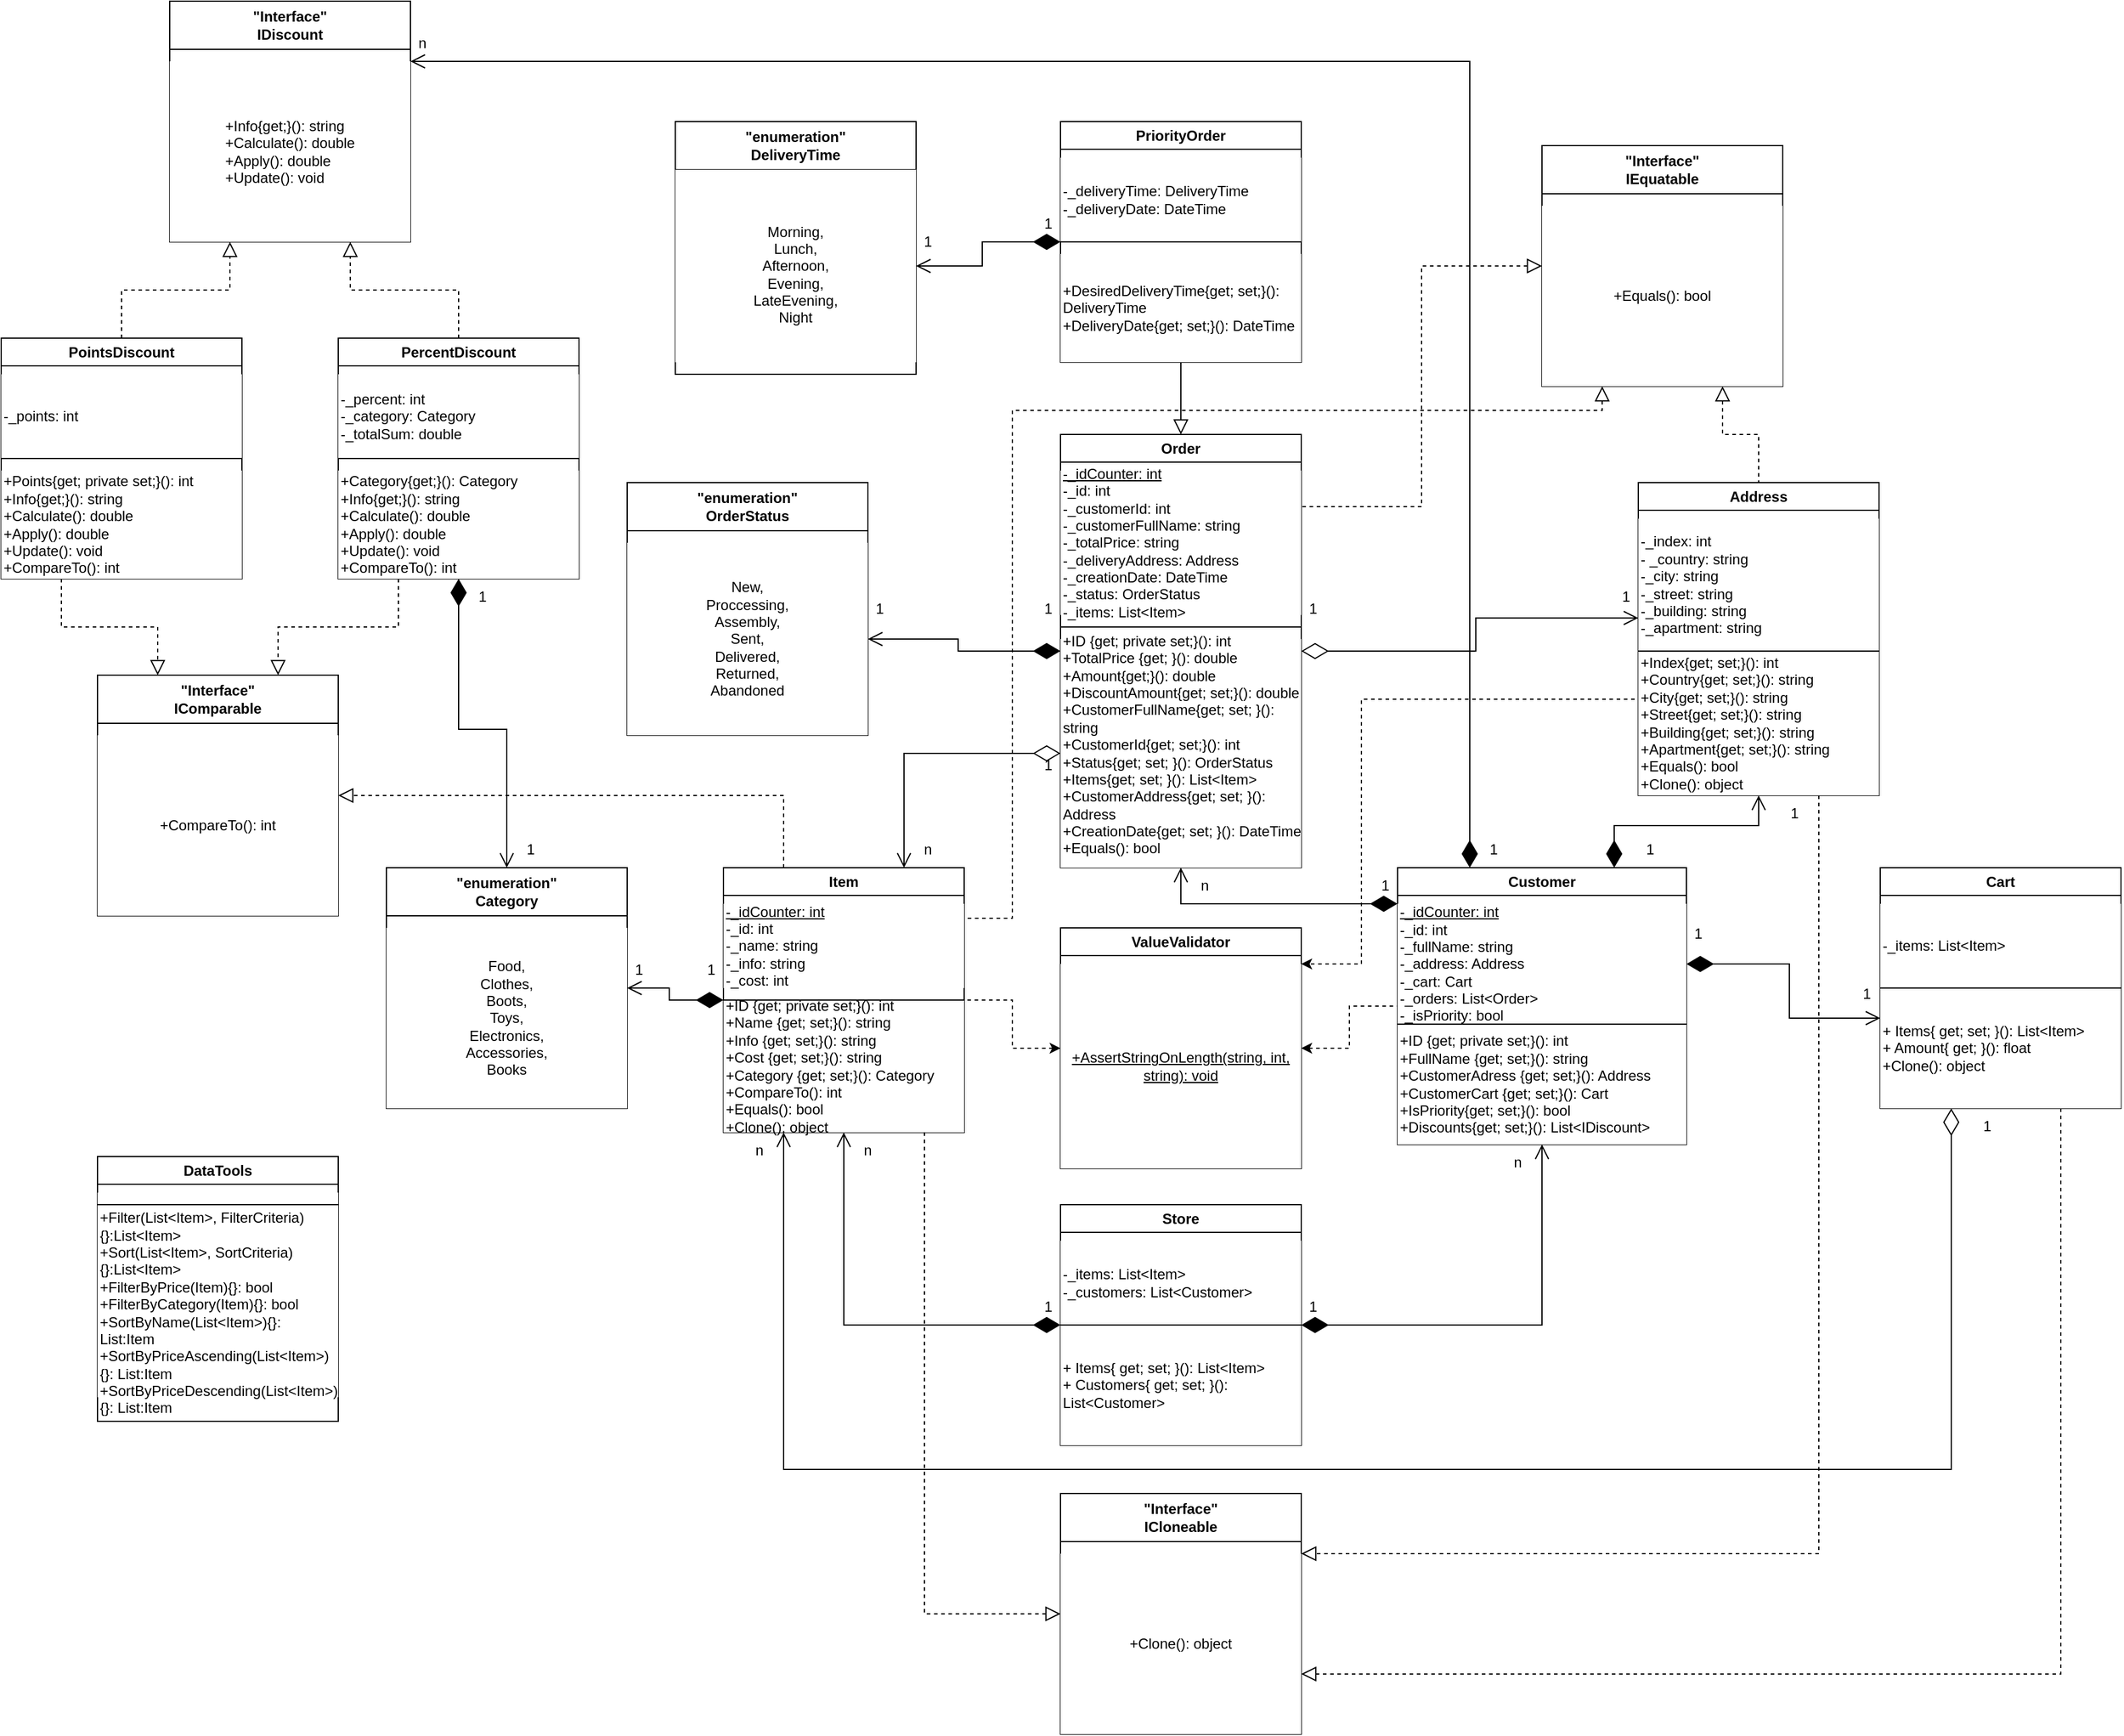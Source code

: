 <mxfile version="24.8.2">
  <diagram name="Страница — 1" id="9RAW0U6VBFOoRO0kCPcA">
    <mxGraphModel dx="2901" dy="2312" grid="1" gridSize="10" guides="1" tooltips="1" connect="1" arrows="1" fold="1" page="1" pageScale="1" pageWidth="827" pageHeight="1169" background="#ffffff" math="0" shadow="0">
      <root>
        <mxCell id="0" />
        <mxCell id="1" parent="0" />
        <mxCell id="GMgN1Cl_ILHEnfedxMWd-1" style="edgeStyle=orthogonalEdgeStyle;rounded=0;orthogonalLoop=1;jettySize=auto;html=1;entryX=0;entryY=0.5;entryDx=0;entryDy=0;dashed=1;startArrow=classic;startFill=1;endArrow=none;endFill=0;" parent="1" source="GMgN1Cl_ILHEnfedxMWd-3" target="GMgN1Cl_ILHEnfedxMWd-9" edge="1">
          <mxGeometry relative="1" as="geometry" />
        </mxCell>
        <mxCell id="9AeZooRBN76Ic_oo0eFn-1" style="edgeStyle=orthogonalEdgeStyle;rounded=0;orthogonalLoop=1;jettySize=auto;html=1;entryX=1;entryY=0.5;entryDx=0;entryDy=0;dashed=1;endArrow=none;endFill=0;startArrow=classic;startFill=1;" parent="1" source="GMgN1Cl_ILHEnfedxMWd-3" target="GMgN1Cl_ILHEnfedxMWd-5" edge="1">
          <mxGeometry relative="1" as="geometry" />
        </mxCell>
        <mxCell id="GMgN1Cl_ILHEnfedxMWd-3" value="ValueValidator" style="swimlane;whiteSpace=wrap;html=1;" parent="1" vertex="1">
          <mxGeometry x="360" y="370" width="200" height="200" as="geometry" />
        </mxCell>
        <mxCell id="GMgN1Cl_ILHEnfedxMWd-4" value="+AssertStringOnLength(string, int, string): void" style="text;html=1;align=center;verticalAlign=middle;whiteSpace=wrap;rounded=0;fontStyle=4;fillColor=default;" parent="GMgN1Cl_ILHEnfedxMWd-3" vertex="1">
          <mxGeometry y="30" width="200" height="170" as="geometry" />
        </mxCell>
        <mxCell id="I4g3jQwAsmDP1vjbgEyY-17" style="edgeStyle=orthogonalEdgeStyle;rounded=0;orthogonalLoop=1;jettySize=auto;html=1;exitX=0;exitY=0.5;exitDx=0;exitDy=0;entryX=1;entryY=0.5;entryDx=0;entryDy=0;endArrow=open;endFill=0;endSize=10;startArrow=diamondThin;startFill=1;startSize=20;" parent="1" source="GMgN1Cl_ILHEnfedxMWd-5" target="9AeZooRBN76Ic_oo0eFn-14" edge="1">
          <mxGeometry relative="1" as="geometry" />
        </mxCell>
        <mxCell id="NFPa_rMSlGD-I1eMmAHO-10" style="edgeStyle=orthogonalEdgeStyle;rounded=0;orthogonalLoop=1;jettySize=auto;html=1;exitX=0.25;exitY=0;exitDx=0;exitDy=0;entryX=1;entryY=0.5;entryDx=0;entryDy=0;dashed=1;endArrow=block;endFill=0;endSize=10;" parent="1" source="GMgN1Cl_ILHEnfedxMWd-5" target="NFPa_rMSlGD-I1eMmAHO-5" edge="1">
          <mxGeometry relative="1" as="geometry" />
        </mxCell>
        <mxCell id="GMgN1Cl_ILHEnfedxMWd-5" value="Item" style="swimlane;whiteSpace=wrap;html=1;" parent="1" vertex="1">
          <mxGeometry x="80" y="320" width="200" height="220" as="geometry" />
        </mxCell>
        <mxCell id="GMgN1Cl_ILHEnfedxMWd-6" value="&lt;u&gt;-_idCounter: int&lt;/u&gt;&lt;div&gt;-_id: int&lt;/div&gt;&lt;div&gt;-_name: string&lt;/div&gt;&lt;div&gt;-_info: string&lt;/div&gt;&lt;div&gt;-_cost: int&lt;/div&gt;" style="text;html=1;align=left;verticalAlign=middle;whiteSpace=wrap;rounded=0;fillColor=default;" parent="GMgN1Cl_ILHEnfedxMWd-5" vertex="1">
          <mxGeometry y="30" width="200" height="70" as="geometry" />
        </mxCell>
        <mxCell id="GMgN1Cl_ILHEnfedxMWd-7" value="+ID {get; private set;}(): int&lt;div&gt;+Name {get; set;}(): string&lt;/div&gt;&lt;div&gt;+Info {get; set;}(): string&lt;/div&gt;&lt;div&gt;+Cost {get; set;}(): string&lt;/div&gt;&lt;div&gt;+Category {get; set;}(): Category&lt;/div&gt;&lt;div&gt;+CompareTo(): int&lt;br&gt;&lt;/div&gt;&lt;div&gt;+Equals(): bool&lt;br&gt;&lt;/div&gt;&lt;div&gt;+Clone(): object&lt;br&gt;&lt;/div&gt;" style="text;html=1;align=left;verticalAlign=middle;whiteSpace=wrap;rounded=0;fillColor=default;" parent="GMgN1Cl_ILHEnfedxMWd-5" vertex="1">
          <mxGeometry y="110" width="200" height="110" as="geometry" />
        </mxCell>
        <mxCell id="GMgN1Cl_ILHEnfedxMWd-8" value="" style="endArrow=none;html=1;rounded=0;exitX=0;exitY=0.5;exitDx=0;exitDy=0;entryX=1;entryY=0.5;entryDx=0;entryDy=0;" parent="1" source="GMgN1Cl_ILHEnfedxMWd-5" target="GMgN1Cl_ILHEnfedxMWd-5" edge="1">
          <mxGeometry width="50" height="50" relative="1" as="geometry">
            <mxPoint x="110" y="460" as="sourcePoint" />
            <mxPoint x="160" y="410" as="targetPoint" />
          </mxGeometry>
        </mxCell>
        <mxCell id="t04y_2WHbk5BwOvO7LWw-22" style="edgeStyle=orthogonalEdgeStyle;rounded=0;orthogonalLoop=1;jettySize=auto;html=1;exitX=0.25;exitY=0;exitDx=0;exitDy=0;entryX=1;entryY=0.25;entryDx=0;entryDy=0;endSize=10;startSize=20;startArrow=diamondThin;startFill=1;endArrow=open;endFill=0;" parent="1" source="GMgN1Cl_ILHEnfedxMWd-9" target="t04y_2WHbk5BwOvO7LWw-15" edge="1">
          <mxGeometry relative="1" as="geometry" />
        </mxCell>
        <mxCell id="GMgN1Cl_ILHEnfedxMWd-9" value="Customer" style="swimlane;whiteSpace=wrap;html=1;fillColor=default;" parent="1" vertex="1">
          <mxGeometry x="640" y="320" width="240" height="230" as="geometry" />
        </mxCell>
        <mxCell id="GMgN1Cl_ILHEnfedxMWd-10" value="&lt;u&gt;-_idCounter: int&lt;/u&gt;&lt;div&gt;-_id: int&lt;/div&gt;&lt;div&gt;-_fullName: string&lt;/div&gt;&lt;div&gt;-_address: Address&lt;/div&gt;&lt;div&gt;-_cart: Cart&lt;/div&gt;&lt;div&gt;-_orders: List&amp;lt;Order&amp;gt;&lt;/div&gt;&lt;div&gt;-_isPriority: bool&lt;/div&gt;" style="text;html=1;align=left;verticalAlign=middle;whiteSpace=wrap;rounded=0;fillColor=default;" parent="GMgN1Cl_ILHEnfedxMWd-9" vertex="1">
          <mxGeometry y="30" width="240" height="100" as="geometry" />
        </mxCell>
        <mxCell id="GMgN1Cl_ILHEnfedxMWd-11" value="+ID {get; private set;}(): int&lt;div&gt;+FullName {get; set;}(): string&lt;/div&gt;&lt;div&gt;+CustomerAdress {get; set;}(): Address&lt;/div&gt;&lt;div&gt;+CustomerCart&amp;nbsp;&lt;span style=&quot;background-color: initial;&quot;&gt;{get; set;}(): Cart&lt;/span&gt;&lt;/div&gt;&lt;div&gt;&lt;span style=&quot;background-color: initial;&quot;&gt;+IsPriority{get; set;}(): bool&lt;/span&gt;&lt;/div&gt;&lt;div&gt;+Discounts{get; set;}(): List&amp;lt;IDiscount&amp;gt;&lt;/div&gt;" style="text;html=1;align=left;verticalAlign=middle;whiteSpace=wrap;rounded=0;fillColor=default;" parent="GMgN1Cl_ILHEnfedxMWd-9" vertex="1">
          <mxGeometry y="130" width="240" height="100" as="geometry" />
        </mxCell>
        <mxCell id="GMgN1Cl_ILHEnfedxMWd-12" value="" style="endArrow=none;html=1;rounded=0;exitX=0;exitY=0.5;exitDx=0;exitDy=0;" parent="GMgN1Cl_ILHEnfedxMWd-9" edge="1">
          <mxGeometry width="50" height="50" relative="1" as="geometry">
            <mxPoint y="130" as="sourcePoint" />
            <mxPoint x="240" y="130" as="targetPoint" />
          </mxGeometry>
        </mxCell>
        <mxCell id="9AeZooRBN76Ic_oo0eFn-6" style="rounded=0;orthogonalLoop=1;jettySize=auto;html=1;entryX=0.5;entryY=1;entryDx=0;entryDy=0;edgeStyle=orthogonalEdgeStyle;endArrow=open;endFill=0;startArrow=diamondThin;startFill=1;endSize=10;startSize=20;" parent="1" source="9AeZooRBN76Ic_oo0eFn-2" target="GMgN1Cl_ILHEnfedxMWd-9" edge="1">
          <mxGeometry relative="1" as="geometry" />
        </mxCell>
        <mxCell id="9AeZooRBN76Ic_oo0eFn-7" style="edgeStyle=orthogonalEdgeStyle;rounded=0;orthogonalLoop=1;jettySize=auto;html=1;entryX=0.5;entryY=1;entryDx=0;entryDy=0;endSize=10;startSize=20;startArrow=diamondThin;startFill=1;endArrow=open;endFill=0;" parent="1" source="9AeZooRBN76Ic_oo0eFn-2" target="GMgN1Cl_ILHEnfedxMWd-5" edge="1">
          <mxGeometry relative="1" as="geometry" />
        </mxCell>
        <mxCell id="9AeZooRBN76Ic_oo0eFn-2" value="Store" style="swimlane;whiteSpace=wrap;html=1;" parent="1" vertex="1">
          <mxGeometry x="360" y="600" width="200" height="200" as="geometry" />
        </mxCell>
        <mxCell id="9AeZooRBN76Ic_oo0eFn-3" value="-_items: List&amp;lt;Item&amp;gt;&lt;div&gt;-_customers: List&amp;lt;Customer&amp;gt;&lt;/div&gt;" style="text;html=1;align=left;verticalAlign=middle;whiteSpace=wrap;rounded=0;fillColor=default;" parent="9AeZooRBN76Ic_oo0eFn-2" vertex="1">
          <mxGeometry y="30" width="200" height="70" as="geometry" />
        </mxCell>
        <mxCell id="9AeZooRBN76Ic_oo0eFn-4" value="+ Items{ get; set; }(): List&amp;lt;Item&amp;gt;&lt;div&gt;+ Customers{ get; set; }(): List&amp;lt;Customer&lt;span style=&quot;background-color: initial;&quot;&gt;&amp;gt;&lt;/span&gt;&lt;/div&gt;" style="text;html=1;align=left;verticalAlign=middle;whiteSpace=wrap;rounded=0;fillColor=default;" parent="9AeZooRBN76Ic_oo0eFn-2" vertex="1">
          <mxGeometry y="100" width="200" height="100" as="geometry" />
        </mxCell>
        <mxCell id="9AeZooRBN76Ic_oo0eFn-5" value="" style="endArrow=none;html=1;rounded=0;exitX=0;exitY=0.5;exitDx=0;exitDy=0;entryX=1;entryY=0.5;entryDx=0;entryDy=0;" parent="1" source="9AeZooRBN76Ic_oo0eFn-2" target="9AeZooRBN76Ic_oo0eFn-2" edge="1">
          <mxGeometry width="50" height="50" relative="1" as="geometry">
            <mxPoint x="390" y="740" as="sourcePoint" />
            <mxPoint x="440" y="690" as="targetPoint" />
          </mxGeometry>
        </mxCell>
        <mxCell id="I4g3jQwAsmDP1vjbgEyY-37" style="edgeStyle=orthogonalEdgeStyle;rounded=0;orthogonalLoop=1;jettySize=auto;html=1;exitX=0;exitY=0.75;exitDx=0;exitDy=0;entryX=1;entryY=0;entryDx=0;entryDy=0;dashed=1;" parent="1" source="9AeZooRBN76Ic_oo0eFn-8" target="GMgN1Cl_ILHEnfedxMWd-4" edge="1">
          <mxGeometry relative="1" as="geometry">
            <Array as="points">
              <mxPoint x="610" y="180" />
              <mxPoint x="610" y="400" />
            </Array>
          </mxGeometry>
        </mxCell>
        <mxCell id="9AeZooRBN76Ic_oo0eFn-8" value="Address" style="swimlane;whiteSpace=wrap;html=1;" parent="1" vertex="1">
          <mxGeometry x="840" width="200" height="260" as="geometry" />
        </mxCell>
        <mxCell id="9AeZooRBN76Ic_oo0eFn-9" value="&lt;div&gt;-_index: int&lt;/div&gt;&lt;div&gt;- _country:&amp;nbsp;&lt;span style=&quot;background-color: initial;&quot;&gt;string&lt;/span&gt;&lt;/div&gt;&lt;div&gt;-_city:&amp;nbsp;&lt;span style=&quot;background-color: initial;&quot;&gt;string&lt;/span&gt;&lt;/div&gt;&lt;div&gt;-_street&lt;span style=&quot;background-color: initial;&quot;&gt;:&amp;nbsp;&lt;/span&gt;&lt;span style=&quot;background-color: initial;&quot;&gt;string&lt;/span&gt;&lt;/div&gt;&lt;div&gt;-_building&lt;span style=&quot;background-color: initial;&quot;&gt;:&amp;nbsp;&lt;/span&gt;&lt;span style=&quot;background-color: initial;&quot;&gt;string&lt;/span&gt;&lt;/div&gt;&lt;div&gt;-_apartment&lt;span style=&quot;background-color: initial;&quot;&gt;:&amp;nbsp;&lt;/span&gt;&lt;span style=&quot;background-color: initial;&quot;&gt;string&lt;/span&gt;&lt;/div&gt;" style="text;html=1;align=left;verticalAlign=middle;whiteSpace=wrap;rounded=0;fillColor=default;" parent="9AeZooRBN76Ic_oo0eFn-8" vertex="1">
          <mxGeometry y="30" width="200" height="110" as="geometry" />
        </mxCell>
        <mxCell id="9AeZooRBN76Ic_oo0eFn-10" value="+Index{get; set;}(): int&lt;div&gt;+Country&lt;span style=&quot;background-color: initial;&quot;&gt;{get; set;}(): string&lt;/span&gt;&lt;/div&gt;&lt;div&gt;&lt;span style=&quot;background-color: initial;&quot;&gt;+City&lt;/span&gt;&lt;span style=&quot;background-color: initial;&quot;&gt;{get; set;}(): string&lt;/span&gt;&lt;/div&gt;&lt;div&gt;&lt;span style=&quot;background-color: initial;&quot;&gt;+Street&lt;/span&gt;&lt;span style=&quot;background-color: initial;&quot;&gt;{get; set;}(): string&lt;/span&gt;&lt;/div&gt;&lt;div&gt;&lt;span style=&quot;background-color: initial;&quot;&gt;+Building&lt;/span&gt;&lt;span style=&quot;background-color: initial;&quot;&gt;{get; set;}(): string&lt;/span&gt;&lt;/div&gt;&lt;div&gt;&lt;span style=&quot;background-color: initial;&quot;&gt;+Apartment&lt;/span&gt;&lt;span style=&quot;background-color: initial;&quot;&gt;{get; set;}(): string&lt;/span&gt;&lt;/div&gt;&lt;div&gt;+Equals(): bool&lt;span style=&quot;background-color: initial;&quot;&gt;&lt;br&gt;&lt;/span&gt;&lt;/div&gt;&lt;div&gt;+Clone(): object&lt;br&gt;&lt;/div&gt;" style="text;html=1;align=left;verticalAlign=middle;whiteSpace=wrap;rounded=0;fillColor=default;" parent="9AeZooRBN76Ic_oo0eFn-8" vertex="1">
          <mxGeometry y="140" width="200" height="120" as="geometry" />
        </mxCell>
        <mxCell id="9AeZooRBN76Ic_oo0eFn-11" value="" style="endArrow=none;html=1;rounded=0;exitX=0;exitY=0.5;exitDx=0;exitDy=0;entryX=1;entryY=0.5;entryDx=0;entryDy=0;" parent="9AeZooRBN76Ic_oo0eFn-8" edge="1">
          <mxGeometry width="50" height="50" relative="1" as="geometry">
            <mxPoint y="140" as="sourcePoint" />
            <mxPoint x="200" y="140" as="targetPoint" />
          </mxGeometry>
        </mxCell>
        <mxCell id="9AeZooRBN76Ic_oo0eFn-14" value="&quot;enumeration&quot;&lt;div&gt;Category&lt;/div&gt;" style="swimlane;whiteSpace=wrap;html=1;startSize=40;" parent="1" vertex="1">
          <mxGeometry x="-200" y="320" width="200" height="200" as="geometry" />
        </mxCell>
        <mxCell id="I4g3jQwAsmDP1vjbgEyY-11" value="&lt;div&gt;Food,&lt;/div&gt;&lt;div&gt;Clothes,&lt;/div&gt;&lt;div&gt;Boots,&lt;/div&gt;&lt;div&gt;Toys,&lt;/div&gt;&lt;div&gt;Electronics,&lt;/div&gt;&lt;div&gt;Accessories,&lt;/div&gt;&lt;div&gt;Books&lt;/div&gt;" style="text;html=1;align=center;verticalAlign=middle;whiteSpace=wrap;rounded=0;fillColor=default;" parent="9AeZooRBN76Ic_oo0eFn-14" vertex="1">
          <mxGeometry y="50" width="200" height="150" as="geometry" />
        </mxCell>
        <mxCell id="It3N_wg7KqoPmzn8hMsc-1" value="1" style="text;html=1;align=center;verticalAlign=middle;whiteSpace=wrap;rounded=0;" parent="1" vertex="1">
          <mxGeometry x="-20" y="390" width="60" height="30" as="geometry" />
        </mxCell>
        <mxCell id="It3N_wg7KqoPmzn8hMsc-3" value="1" style="text;html=1;align=center;verticalAlign=middle;whiteSpace=wrap;rounded=0;" parent="1" vertex="1">
          <mxGeometry x="40" y="390" width="60" height="30" as="geometry" />
        </mxCell>
        <mxCell id="It3N_wg7KqoPmzn8hMsc-5" value="1" style="text;html=1;align=center;verticalAlign=middle;whiteSpace=wrap;rounded=0;" parent="1" vertex="1">
          <mxGeometry x="540" y="670" width="60" height="30" as="geometry" />
        </mxCell>
        <mxCell id="It3N_wg7KqoPmzn8hMsc-6" value="1" style="text;html=1;align=center;verticalAlign=middle;whiteSpace=wrap;rounded=0;" parent="1" vertex="1">
          <mxGeometry x="820" y="290" width="60" height="30" as="geometry" />
        </mxCell>
        <mxCell id="It3N_wg7KqoPmzn8hMsc-7" value="1" style="text;html=1;align=center;verticalAlign=middle;whiteSpace=wrap;rounded=0;" parent="1" vertex="1">
          <mxGeometry x="940" y="260" width="60" height="30" as="geometry" />
        </mxCell>
        <mxCell id="It3N_wg7KqoPmzn8hMsc-8" value="n&lt;span style=&quot;color: rgba(0, 0, 0, 0); font-family: monospace; font-size: 0px; text-align: start; text-wrap: nowrap;&quot;&gt;%3CmxGraphModel%3E%3Croot%3E%3CmxCell%20id%3D%220%22%2F%3E%3CmxCell%20id%3D%221%22%20parent%3D%220%22%2F%3E%3CmxCell%20id%3D%222%22%20value%3D%221%22%20style%3D%22text%3Bhtml%3D1%3Balign%3Dcenter%3BverticalAlign%3Dmiddle%3BwhiteSpace%3Dwrap%3Brounded%3D0%3B%22%20vertex%3D%221%22%20parent%3D%221%22%3E%3CmxGeometry%20x%3D%22170%22%20y%3D%22240%22%20width%3D%2260%22%20height%3D%2230%22%20as%3D%22geometry%22%2F%3E%3C%2FmxCell%3E%3C%2Froot%3E%3C%2FmxGraphModel%3E&lt;/span&gt;" style="text;html=1;align=center;verticalAlign=middle;whiteSpace=wrap;rounded=0;" parent="1" vertex="1">
          <mxGeometry x="170" y="540" width="60" height="30" as="geometry" />
        </mxCell>
        <mxCell id="It3N_wg7KqoPmzn8hMsc-10" value="n&lt;span style=&quot;color: rgba(0, 0, 0, 0); font-family: monospace; font-size: 0px; text-align: start; text-wrap: nowrap;&quot;&gt;%3CmxGraphModel%3E%3Croot%3E%3CmxCell%20id%3D%220%22%2F%3E%3CmxCell%20id%3D%221%22%20parent%3D%220%22%2F%3E%3CmxCell%20id%3D%222%22%20value%3D%221%22%20style%3D%22text%3Bhtml%3D1%3Balign%3Dcenter%3BverticalAlign%3Dmiddle%3BwhiteSpace%3Dwrap%3Brounded%3D0%3B%22%20vertex%3D%221%22%20parent%3D%221%22%3E%3CmxGeometry%20x%3D%22170%22%20y%3D%22240%22%20width%3D%2260%22%20height%3D%2230%22%20as%3D%22geometry%22%2F%3E%3C%2FmxCell%3E%3C%2Froot%3E%3C%2FmxGraphModel%3E&lt;/span&gt;" style="text;html=1;align=center;verticalAlign=middle;whiteSpace=wrap;rounded=0;" parent="1" vertex="1">
          <mxGeometry x="710" y="550" width="60" height="30" as="geometry" />
        </mxCell>
        <mxCell id="I4g3jQwAsmDP1vjbgEyY-3" value="Cart" style="swimlane;whiteSpace=wrap;html=1;" parent="1" vertex="1">
          <mxGeometry x="1041" y="320" width="200" height="200" as="geometry" />
        </mxCell>
        <mxCell id="I4g3jQwAsmDP1vjbgEyY-4" value="-_items: List&amp;lt;Item&amp;gt;" style="text;html=1;align=left;verticalAlign=middle;whiteSpace=wrap;rounded=0;fillColor=default;" parent="I4g3jQwAsmDP1vjbgEyY-3" vertex="1">
          <mxGeometry y="30" width="200" height="70" as="geometry" />
        </mxCell>
        <mxCell id="I4g3jQwAsmDP1vjbgEyY-5" value="+ Items{ get; set; }(): List&amp;lt;Item&amp;gt;&lt;div&gt;+ Amount{ get; }(): float&lt;/div&gt;&lt;div&gt;+Clone(): object&lt;br&gt;&lt;/div&gt;" style="text;html=1;align=left;verticalAlign=middle;whiteSpace=wrap;rounded=0;fillColor=default;" parent="I4g3jQwAsmDP1vjbgEyY-3" vertex="1">
          <mxGeometry y="100" width="200" height="100" as="geometry" />
        </mxCell>
        <mxCell id="I4g3jQwAsmDP1vjbgEyY-7" value="" style="endArrow=none;html=1;rounded=0;exitX=0;exitY=0.5;exitDx=0;exitDy=0;entryX=1;entryY=0.5;entryDx=0;entryDy=0;" parent="1" source="I4g3jQwAsmDP1vjbgEyY-3" target="I4g3jQwAsmDP1vjbgEyY-3" edge="1">
          <mxGeometry width="50" height="50" relative="1" as="geometry">
            <mxPoint x="1291" y="470" as="sourcePoint" />
            <mxPoint x="1341" y="420" as="targetPoint" />
          </mxGeometry>
        </mxCell>
        <mxCell id="I4g3jQwAsmDP1vjbgEyY-8" value="&quot;enumeration&quot;&lt;div&gt;OrderStatus&lt;/div&gt;" style="swimlane;whiteSpace=wrap;html=1;startSize=40;" parent="1" vertex="1">
          <mxGeometry width="200" height="210" as="geometry" />
        </mxCell>
        <mxCell id="I4g3jQwAsmDP1vjbgEyY-10" value="&lt;div&gt;&lt;div&gt;New,&lt;/div&gt;&lt;div&gt;Proccessing,&lt;/div&gt;&lt;div&gt;Assembly,&lt;/div&gt;&lt;div&gt;Sent,&lt;/div&gt;&lt;div&gt;Delivered,&lt;/div&gt;&lt;div&gt;Returned,&lt;/div&gt;&lt;div style=&quot;&quot;&gt;Abandoned&lt;/div&gt;&lt;/div&gt;" style="text;html=1;align=center;verticalAlign=middle;whiteSpace=wrap;rounded=0;fillColor=default;" parent="I4g3jQwAsmDP1vjbgEyY-8" vertex="1">
          <mxGeometry y="50" width="200" height="160" as="geometry" />
        </mxCell>
        <mxCell id="I4g3jQwAsmDP1vjbgEyY-20" style="edgeStyle=orthogonalEdgeStyle;rounded=0;orthogonalLoop=1;jettySize=auto;html=1;exitX=0;exitY=0.5;exitDx=0;exitDy=0;entryX=1;entryY=0.5;entryDx=0;entryDy=0;startArrow=diamondThin;startFill=1;endSize=10;startSize=20;endArrow=open;endFill=0;" parent="1" source="I4g3jQwAsmDP1vjbgEyY-12" target="I4g3jQwAsmDP1vjbgEyY-10" edge="1">
          <mxGeometry relative="1" as="geometry" />
        </mxCell>
        <mxCell id="I4g3jQwAsmDP1vjbgEyY-28" style="edgeStyle=orthogonalEdgeStyle;rounded=0;orthogonalLoop=1;jettySize=auto;html=1;exitX=1;exitY=0.5;exitDx=0;exitDy=0;entryX=0;entryY=0.75;entryDx=0;entryDy=0;startArrow=diamondThin;startFill=0;endArrow=open;endFill=0;endSize=10;startSize=20;" parent="1" source="I4g3jQwAsmDP1vjbgEyY-12" target="9AeZooRBN76Ic_oo0eFn-9" edge="1">
          <mxGeometry relative="1" as="geometry" />
        </mxCell>
        <mxCell id="I4g3jQwAsmDP1vjbgEyY-12" value="Order" style="swimlane;whiteSpace=wrap;html=1;" parent="1" vertex="1">
          <mxGeometry x="360" y="-40" width="200" height="360" as="geometry" />
        </mxCell>
        <mxCell id="I4g3jQwAsmDP1vjbgEyY-13" value="&lt;u&gt;-_idCounter: int&lt;/u&gt;&lt;div&gt;-_id: int&lt;/div&gt;&lt;div&gt;-_customerId: int&lt;/div&gt;&lt;div&gt;-_customerFullName: string&lt;/div&gt;&lt;div&gt;-_totalPrice: string&lt;/div&gt;&lt;div&gt;-_deliveryAddress: Address&lt;/div&gt;&lt;div&gt;-_creationDate: DateTime&lt;/div&gt;&lt;div&gt;-_status: OrderStatus&lt;/div&gt;&lt;div&gt;-_items: List&amp;lt;Item&amp;gt;&lt;br&gt;&lt;/div&gt;" style="text;html=1;align=left;verticalAlign=middle;whiteSpace=wrap;rounded=0;fillColor=default;" parent="I4g3jQwAsmDP1vjbgEyY-12" vertex="1">
          <mxGeometry y="30" width="200" height="120" as="geometry" />
        </mxCell>
        <mxCell id="I4g3jQwAsmDP1vjbgEyY-15" value="" style="endArrow=none;html=1;rounded=0;exitX=0;exitY=0.5;exitDx=0;exitDy=0;entryX=1;entryY=0.5;entryDx=0;entryDy=0;" parent="I4g3jQwAsmDP1vjbgEyY-12" edge="1">
          <mxGeometry width="50" height="50" relative="1" as="geometry">
            <mxPoint y="160" as="sourcePoint" />
            <mxPoint x="200" y="160" as="targetPoint" />
          </mxGeometry>
        </mxCell>
        <mxCell id="I4g3jQwAsmDP1vjbgEyY-14" value="+ID {get; private set;}(): int&lt;div&gt;&lt;span style=&quot;background-color: initial;&quot;&gt;+TotalPrice {get; }(): double&lt;/span&gt;&lt;/div&gt;&lt;div&gt;&lt;span style=&quot;background-color: initial;&quot;&gt;+Amount{get;}(): double&lt;/span&gt;&lt;/div&gt;&lt;div&gt;+DiscountAmount{get; set;}(): double&lt;/div&gt;&lt;div&gt;&lt;span style=&quot;background-color: initial;&quot;&gt;+CustomerFullName{get; set; }(): string&lt;/span&gt;&lt;/div&gt;&lt;div&gt;&lt;span style=&quot;background-color: initial;&quot;&gt;+CustomerId{get; set;}(): int&lt;/span&gt;&lt;/div&gt;&lt;div&gt;&lt;span style=&quot;background-color: initial;&quot;&gt;+Status&lt;/span&gt;&lt;span style=&quot;background-color: initial;&quot;&gt;{get; set; }(): OrderStatus&lt;/span&gt;&lt;/div&gt;&lt;div&gt;&lt;span style=&quot;background-color: initial;&quot;&gt;+Items&lt;/span&gt;&lt;span style=&quot;background-color: initial;&quot;&gt;{get; set; }(): List&amp;lt;Item&amp;gt;&lt;/span&gt;&lt;/div&gt;&lt;div&gt;&lt;span style=&quot;background-color: initial;&quot;&gt;+CustomerAddress&lt;/span&gt;&lt;span style=&quot;background-color: initial;&quot;&gt;{get; set; }(): Address&lt;/span&gt;&lt;/div&gt;&lt;div&gt;&lt;span style=&quot;background-color: initial;&quot;&gt;+CreationDate&lt;/span&gt;&lt;span style=&quot;background-color: initial;&quot;&gt;{get; set; }(): DateTime&lt;/span&gt;&lt;/div&gt;&lt;div&gt;+Equals(): bool&lt;span style=&quot;background-color: initial;&quot;&gt;&lt;br&gt;&lt;/span&gt;&lt;/div&gt;&lt;div&gt;&lt;br&gt;&lt;/div&gt;" style="text;html=1;align=left;verticalAlign=middle;whiteSpace=wrap;rounded=0;fillColor=default;" parent="I4g3jQwAsmDP1vjbgEyY-12" vertex="1">
          <mxGeometry y="170" width="200" height="190" as="geometry" />
        </mxCell>
        <mxCell id="I4g3jQwAsmDP1vjbgEyY-16" style="edgeStyle=orthogonalEdgeStyle;rounded=0;orthogonalLoop=1;jettySize=auto;html=1;exitX=0.5;exitY=1;exitDx=0;exitDy=0;entryX=0.75;entryY=0;entryDx=0;entryDy=0;startArrow=open;startFill=0;endArrow=diamondThin;endFill=1;endSize=20;startSize=10;" parent="1" source="9AeZooRBN76Ic_oo0eFn-10" target="GMgN1Cl_ILHEnfedxMWd-9" edge="1">
          <mxGeometry relative="1" as="geometry" />
        </mxCell>
        <mxCell id="I4g3jQwAsmDP1vjbgEyY-19" style="edgeStyle=orthogonalEdgeStyle;rounded=0;orthogonalLoop=1;jettySize=auto;html=1;exitX=0;exitY=0;exitDx=0;exitDy=0;entryX=0.5;entryY=1;entryDx=0;entryDy=0;startArrow=diamondThin;startFill=1;endArrow=open;endFill=0;endSize=10;startSize=20;" parent="1" source="GMgN1Cl_ILHEnfedxMWd-10" target="I4g3jQwAsmDP1vjbgEyY-12" edge="1">
          <mxGeometry relative="1" as="geometry">
            <Array as="points">
              <mxPoint x="460" y="350" />
            </Array>
          </mxGeometry>
        </mxCell>
        <mxCell id="I4g3jQwAsmDP1vjbgEyY-21" value="1" style="text;html=1;align=center;verticalAlign=middle;whiteSpace=wrap;rounded=0;" parent="1" vertex="1">
          <mxGeometry x="320" y="90" width="60" height="30" as="geometry" />
        </mxCell>
        <mxCell id="I4g3jQwAsmDP1vjbgEyY-22" value="1" style="text;html=1;align=center;verticalAlign=middle;whiteSpace=wrap;rounded=0;" parent="1" vertex="1">
          <mxGeometry x="180" y="90" width="60" height="30" as="geometry" />
        </mxCell>
        <mxCell id="I4g3jQwAsmDP1vjbgEyY-23" style="edgeStyle=orthogonalEdgeStyle;rounded=0;orthogonalLoop=1;jettySize=auto;html=1;entryX=0.75;entryY=0;entryDx=0;entryDy=0;startArrow=diamondThin;startFill=0;endArrow=open;endFill=0;endSize=10;startSize=20;" parent="1" source="I4g3jQwAsmDP1vjbgEyY-14" target="GMgN1Cl_ILHEnfedxMWd-5" edge="1">
          <mxGeometry relative="1" as="geometry" />
        </mxCell>
        <mxCell id="I4g3jQwAsmDP1vjbgEyY-24" value="1" style="text;html=1;align=center;verticalAlign=middle;whiteSpace=wrap;rounded=0;" parent="1" vertex="1">
          <mxGeometry x="320" y="220" width="60" height="30" as="geometry" />
        </mxCell>
        <mxCell id="I4g3jQwAsmDP1vjbgEyY-25" value="n" style="text;html=1;align=center;verticalAlign=middle;whiteSpace=wrap;rounded=0;" parent="1" vertex="1">
          <mxGeometry x="220" y="290" width="60" height="30" as="geometry" />
        </mxCell>
        <mxCell id="I4g3jQwAsmDP1vjbgEyY-26" value="1" style="text;html=1;align=center;verticalAlign=middle;whiteSpace=wrap;rounded=0;" parent="1" vertex="1">
          <mxGeometry x="600" y="320" width="60" height="30" as="geometry" />
        </mxCell>
        <mxCell id="I4g3jQwAsmDP1vjbgEyY-27" value="n" style="text;html=1;align=center;verticalAlign=middle;whiteSpace=wrap;rounded=0;" parent="1" vertex="1">
          <mxGeometry x="450" y="320" width="60" height="30" as="geometry" />
        </mxCell>
        <mxCell id="I4g3jQwAsmDP1vjbgEyY-29" value="1" style="text;html=1;align=center;verticalAlign=middle;whiteSpace=wrap;rounded=0;" parent="1" vertex="1">
          <mxGeometry x="540" y="90" width="60" height="30" as="geometry" />
        </mxCell>
        <mxCell id="I4g3jQwAsmDP1vjbgEyY-30" value="1" style="text;html=1;align=center;verticalAlign=middle;whiteSpace=wrap;rounded=0;" parent="1" vertex="1">
          <mxGeometry x="800" y="80" width="60" height="30" as="geometry" />
        </mxCell>
        <mxCell id="I4g3jQwAsmDP1vjbgEyY-31" style="edgeStyle=orthogonalEdgeStyle;rounded=0;orthogonalLoop=1;jettySize=auto;html=1;entryX=0.25;entryY=1;entryDx=0;entryDy=0;startArrow=diamondThin;startFill=0;endArrow=open;endFill=0;endSize=10;startSize=20;" parent="1" source="I4g3jQwAsmDP1vjbgEyY-5" target="GMgN1Cl_ILHEnfedxMWd-7" edge="1">
          <mxGeometry relative="1" as="geometry">
            <Array as="points">
              <mxPoint x="1100" y="820" />
              <mxPoint x="130" y="820" />
            </Array>
          </mxGeometry>
        </mxCell>
        <mxCell id="I4g3jQwAsmDP1vjbgEyY-32" value="n&lt;span style=&quot;color: rgba(0, 0, 0, 0); font-family: monospace; font-size: 0px; text-align: start; text-wrap: nowrap;&quot;&gt;%3CmxGraphModel%3E%3Croot%3E%3CmxCell%20id%3D%220%22%2F%3E%3CmxCell%20id%3D%221%22%20parent%3D%220%22%2F%3E%3CmxCell%20id%3D%222%22%20value%3D%221%22%20style%3D%22text%3Bhtml%3D1%3Balign%3Dcenter%3BverticalAlign%3Dmiddle%3BwhiteSpace%3Dwrap%3Brounded%3D0%3B%22%20vertex%3D%221%22%20parent%3D%221%22%3E%3CmxGeometry%20x%3D%22170%22%20y%3D%22240%22%20width%3D%2260%22%20height%3D%2230%22%20as%3D%22geometry%22%2F%3E%3C%2FmxCell%3E%3C%2Froot%3E%3C%2FmxGraphModel%3E&lt;/span&gt;" style="text;html=1;align=center;verticalAlign=middle;whiteSpace=wrap;rounded=0;" parent="1" vertex="1">
          <mxGeometry x="80" y="540" width="60" height="30" as="geometry" />
        </mxCell>
        <mxCell id="I4g3jQwAsmDP1vjbgEyY-33" value="1" style="text;html=1;align=center;verticalAlign=middle;whiteSpace=wrap;rounded=0;" parent="1" vertex="1">
          <mxGeometry x="1100" y="520" width="60" height="30" as="geometry" />
        </mxCell>
        <mxCell id="I4g3jQwAsmDP1vjbgEyY-34" style="edgeStyle=orthogonalEdgeStyle;rounded=0;orthogonalLoop=1;jettySize=auto;html=1;entryX=0;entryY=0.25;entryDx=0;entryDy=0;endArrow=open;endFill=0;startArrow=diamondThin;startFill=1;endSize=10;startSize=20;" parent="1" source="GMgN1Cl_ILHEnfedxMWd-10" target="I4g3jQwAsmDP1vjbgEyY-5" edge="1">
          <mxGeometry relative="1" as="geometry" />
        </mxCell>
        <mxCell id="I4g3jQwAsmDP1vjbgEyY-35" value="1" style="text;html=1;align=center;verticalAlign=middle;whiteSpace=wrap;rounded=0;" parent="1" vertex="1">
          <mxGeometry x="860" y="360" width="60" height="30" as="geometry" />
        </mxCell>
        <mxCell id="I4g3jQwAsmDP1vjbgEyY-36" value="1" style="text;html=1;align=center;verticalAlign=middle;whiteSpace=wrap;rounded=0;" parent="1" vertex="1">
          <mxGeometry x="1000" y="410" width="60" height="30" as="geometry" />
        </mxCell>
        <mxCell id="io1Po6JrHzI410Qk05B3-11" style="edgeStyle=orthogonalEdgeStyle;rounded=0;orthogonalLoop=1;jettySize=auto;html=1;exitX=0;exitY=0.5;exitDx=0;exitDy=0;entryX=1;entryY=0.5;entryDx=0;entryDy=0;endArrow=open;endFill=0;startArrow=diamondThin;startFill=1;endSize=10;startSize=20;" parent="1" source="io1Po6JrHzI410Qk05B3-1" target="io1Po6JrHzI410Qk05B3-7" edge="1">
          <mxGeometry relative="1" as="geometry" />
        </mxCell>
        <mxCell id="io1Po6JrHzI410Qk05B3-1" value="PriorityOrder" style="swimlane;whiteSpace=wrap;html=1;" parent="1" vertex="1">
          <mxGeometry x="360" y="-300" width="200" height="200" as="geometry" />
        </mxCell>
        <mxCell id="io1Po6JrHzI410Qk05B3-2" value="-_deliveryTime: DeliveryTime&lt;div&gt;-_deliveryDate: DateTime&lt;/div&gt;" style="text;html=1;align=left;verticalAlign=middle;whiteSpace=wrap;rounded=0;fillColor=default;" parent="io1Po6JrHzI410Qk05B3-1" vertex="1">
          <mxGeometry y="30" width="200" height="70" as="geometry" />
        </mxCell>
        <mxCell id="io1Po6JrHzI410Qk05B3-3" value="+DesiredDeliveryTime{get; set;}(): DeliveryTime&lt;div&gt;+DeliveryDate&lt;span style=&quot;background-color: initial;&quot;&gt;{get; set;}(): DateTime&lt;/span&gt;&lt;/div&gt;" style="text;html=1;align=left;verticalAlign=middle;whiteSpace=wrap;rounded=0;fillColor=default;" parent="io1Po6JrHzI410Qk05B3-1" vertex="1">
          <mxGeometry y="110" width="200" height="90" as="geometry" />
        </mxCell>
        <mxCell id="io1Po6JrHzI410Qk05B3-4" value="" style="endArrow=none;html=1;rounded=0;exitX=0;exitY=0.5;exitDx=0;exitDy=0;entryX=1;entryY=0.5;entryDx=0;entryDy=0;" parent="1" source="io1Po6JrHzI410Qk05B3-1" target="io1Po6JrHzI410Qk05B3-1" edge="1">
          <mxGeometry width="50" height="50" relative="1" as="geometry">
            <mxPoint x="390" y="-160" as="sourcePoint" />
            <mxPoint x="440" y="-210" as="targetPoint" />
          </mxGeometry>
        </mxCell>
        <mxCell id="io1Po6JrHzI410Qk05B3-5" style="edgeStyle=orthogonalEdgeStyle;rounded=0;orthogonalLoop=1;jettySize=auto;html=1;entryX=0.5;entryY=0;entryDx=0;entryDy=0;endArrow=block;endFill=0;startSize=10;endSize=10;" parent="1" source="io1Po6JrHzI410Qk05B3-3" target="I4g3jQwAsmDP1vjbgEyY-12" edge="1">
          <mxGeometry relative="1" as="geometry" />
        </mxCell>
        <mxCell id="io1Po6JrHzI410Qk05B3-6" value="&quot;enumeration&quot;&lt;div&gt;DeliveryTime&lt;/div&gt;" style="swimlane;whiteSpace=wrap;html=1;startSize=40;" parent="1" vertex="1">
          <mxGeometry x="40" y="-300" width="200" height="210" as="geometry" />
        </mxCell>
        <mxCell id="io1Po6JrHzI410Qk05B3-7" value="&lt;div&gt;&lt;br&gt;&lt;/div&gt;&lt;div&gt;Morning,&lt;/div&gt;&lt;div&gt;Lunch,&lt;/div&gt;&lt;div&gt;Afternoon,&lt;/div&gt;&lt;div&gt;Evening,&lt;/div&gt;&lt;div&gt;LateEvening,&lt;/div&gt;&lt;div&gt;Night&lt;/div&gt;" style="text;html=1;align=center;verticalAlign=middle;whiteSpace=wrap;rounded=0;fillColor=default;" parent="io1Po6JrHzI410Qk05B3-6" vertex="1">
          <mxGeometry y="40" width="200" height="160" as="geometry" />
        </mxCell>
        <mxCell id="io1Po6JrHzI410Qk05B3-12" value="1" style="text;html=1;align=center;verticalAlign=middle;whiteSpace=wrap;rounded=0;" parent="1" vertex="1">
          <mxGeometry x="320" y="-230" width="60" height="30" as="geometry" />
        </mxCell>
        <mxCell id="io1Po6JrHzI410Qk05B3-13" value="1" style="text;html=1;align=center;verticalAlign=middle;whiteSpace=wrap;rounded=0;" parent="1" vertex="1">
          <mxGeometry x="220" y="-215" width="60" height="30" as="geometry" />
        </mxCell>
        <mxCell id="t04y_2WHbk5BwOvO7LWw-17" style="edgeStyle=orthogonalEdgeStyle;rounded=0;orthogonalLoop=1;jettySize=auto;html=1;entryX=0.75;entryY=1;entryDx=0;entryDy=0;endArrow=block;endFill=0;endSize=10;dashed=1;" parent="1" source="t04y_2WHbk5BwOvO7LWw-7" target="t04y_2WHbk5BwOvO7LWw-16" edge="1">
          <mxGeometry relative="1" as="geometry">
            <Array as="points">
              <mxPoint x="-140" y="-160" />
              <mxPoint x="-230" y="-160" />
            </Array>
          </mxGeometry>
        </mxCell>
        <mxCell id="NFPa_rMSlGD-I1eMmAHO-9" style="edgeStyle=orthogonalEdgeStyle;rounded=0;orthogonalLoop=1;jettySize=auto;html=1;exitX=0.25;exitY=1;exitDx=0;exitDy=0;entryX=0.75;entryY=0;entryDx=0;entryDy=0;dashed=1;endArrow=block;endFill=0;endSize=10;" parent="1" source="t04y_2WHbk5BwOvO7LWw-7" target="NFPa_rMSlGD-I1eMmAHO-5" edge="1">
          <mxGeometry relative="1" as="geometry" />
        </mxCell>
        <mxCell id="t04y_2WHbk5BwOvO7LWw-7" value="PercentDiscount" style="swimlane;whiteSpace=wrap;html=1;" parent="1" vertex="1">
          <mxGeometry x="-240" y="-120" width="200" height="200" as="geometry" />
        </mxCell>
        <mxCell id="t04y_2WHbk5BwOvO7LWw-8" value="-_percent: int&lt;div&gt;-_category: Category&lt;/div&gt;&lt;div&gt;-_totalSum: double&lt;/div&gt;" style="text;html=1;align=left;verticalAlign=middle;whiteSpace=wrap;rounded=0;fillColor=default;" parent="t04y_2WHbk5BwOvO7LWw-7" vertex="1">
          <mxGeometry y="30" width="200" height="70" as="geometry" />
        </mxCell>
        <mxCell id="t04y_2WHbk5BwOvO7LWw-9" value="+Category{get;}(): Category&lt;div&gt;+Info{get;}(): string&lt;/div&gt;&lt;div&gt;+Calculate(): double&lt;/div&gt;&lt;div&gt;+Apply(): double&lt;/div&gt;&lt;div&gt;+Update(): void&lt;/div&gt;&lt;div&gt;+CompareTo(): int&lt;br&gt;&lt;/div&gt;" style="text;html=1;align=left;verticalAlign=middle;whiteSpace=wrap;rounded=0;fillColor=default;" parent="t04y_2WHbk5BwOvO7LWw-7" vertex="1">
          <mxGeometry y="110" width="200" height="90" as="geometry" />
        </mxCell>
        <mxCell id="t04y_2WHbk5BwOvO7LWw-10" value="" style="endArrow=none;html=1;rounded=0;exitX=0;exitY=0.5;exitDx=0;exitDy=0;entryX=1;entryY=0.5;entryDx=0;entryDy=0;" parent="1" source="t04y_2WHbk5BwOvO7LWw-7" target="t04y_2WHbk5BwOvO7LWw-7" edge="1">
          <mxGeometry width="50" height="50" relative="1" as="geometry">
            <mxPoint x="-210" y="20" as="sourcePoint" />
            <mxPoint x="-160" y="-30" as="targetPoint" />
          </mxGeometry>
        </mxCell>
        <mxCell id="t04y_2WHbk5BwOvO7LWw-18" style="edgeStyle=orthogonalEdgeStyle;rounded=0;orthogonalLoop=1;jettySize=auto;html=1;entryX=0.25;entryY=1;entryDx=0;entryDy=0;endArrow=block;endFill=0;dashed=1;startSize=10;endSize=10;" parent="1" source="t04y_2WHbk5BwOvO7LWw-11" target="t04y_2WHbk5BwOvO7LWw-15" edge="1">
          <mxGeometry relative="1" as="geometry" />
        </mxCell>
        <mxCell id="NFPa_rMSlGD-I1eMmAHO-8" style="edgeStyle=orthogonalEdgeStyle;rounded=0;orthogonalLoop=1;jettySize=auto;html=1;exitX=0.25;exitY=1;exitDx=0;exitDy=0;entryX=0.25;entryY=0;entryDx=0;entryDy=0;dashed=1;endArrow=block;endFill=0;endSize=10;" parent="1" source="t04y_2WHbk5BwOvO7LWw-11" target="NFPa_rMSlGD-I1eMmAHO-5" edge="1">
          <mxGeometry relative="1" as="geometry" />
        </mxCell>
        <mxCell id="t04y_2WHbk5BwOvO7LWw-11" value="PointsDiscount" style="swimlane;whiteSpace=wrap;html=1;" parent="1" vertex="1">
          <mxGeometry x="-520" y="-120" width="200" height="200" as="geometry" />
        </mxCell>
        <mxCell id="t04y_2WHbk5BwOvO7LWw-12" value="-_points: int" style="text;html=1;align=left;verticalAlign=middle;whiteSpace=wrap;rounded=0;fillColor=default;" parent="t04y_2WHbk5BwOvO7LWw-11" vertex="1">
          <mxGeometry y="30" width="200" height="70" as="geometry" />
        </mxCell>
        <mxCell id="t04y_2WHbk5BwOvO7LWw-13" value="+Points{get; private set;}(): int&lt;div&gt;&lt;div&gt;+Info{get;}(): string&lt;/div&gt;&lt;div&gt;+Calculate(): double&lt;/div&gt;&lt;div&gt;+Apply(): double&lt;/div&gt;&lt;div&gt;+Update(): void&lt;/div&gt;&lt;/div&gt;&lt;div&gt;+CompareTo(): int&lt;br&gt;&lt;/div&gt;" style="text;html=1;align=left;verticalAlign=middle;whiteSpace=wrap;rounded=0;fillColor=default;" parent="t04y_2WHbk5BwOvO7LWw-11" vertex="1">
          <mxGeometry y="110" width="200" height="90" as="geometry" />
        </mxCell>
        <mxCell id="t04y_2WHbk5BwOvO7LWw-14" value="" style="endArrow=none;html=1;rounded=0;exitX=0;exitY=0.5;exitDx=0;exitDy=0;entryX=1;entryY=0.5;entryDx=0;entryDy=0;" parent="1" source="t04y_2WHbk5BwOvO7LWw-11" target="t04y_2WHbk5BwOvO7LWw-11" edge="1">
          <mxGeometry width="50" height="50" relative="1" as="geometry">
            <mxPoint x="-490" y="20" as="sourcePoint" />
            <mxPoint x="-440" y="-30" as="targetPoint" />
          </mxGeometry>
        </mxCell>
        <mxCell id="t04y_2WHbk5BwOvO7LWw-15" value="&quot;Interface&quot;&lt;div&gt;IDiscount&lt;/div&gt;" style="swimlane;whiteSpace=wrap;html=1;startSize=40;" parent="1" vertex="1">
          <mxGeometry x="-380" y="-400" width="200" height="200" as="geometry" />
        </mxCell>
        <mxCell id="t04y_2WHbk5BwOvO7LWw-16" value="&lt;div style=&quot;text-align: left;&quot;&gt;+Info{get;}(): string&lt;/div&gt;&lt;div style=&quot;text-align: left;&quot;&gt;+Calculate(): double&lt;/div&gt;&lt;div style=&quot;text-align: left;&quot;&gt;+Apply(): double&lt;/div&gt;&lt;div style=&quot;text-align: left;&quot;&gt;+Update(): void&lt;/div&gt;" style="text;html=1;align=center;verticalAlign=middle;whiteSpace=wrap;rounded=0;fillColor=default;" parent="t04y_2WHbk5BwOvO7LWw-15" vertex="1">
          <mxGeometry y="50" width="200" height="150" as="geometry" />
        </mxCell>
        <mxCell id="t04y_2WHbk5BwOvO7LWw-19" style="edgeStyle=orthogonalEdgeStyle;rounded=0;orthogonalLoop=1;jettySize=auto;html=1;entryX=0.5;entryY=0;entryDx=0;entryDy=0;endSize=10;startSize=20;startArrow=diamondThin;startFill=1;endArrow=open;endFill=0;" parent="1" source="t04y_2WHbk5BwOvO7LWw-9" target="9AeZooRBN76Ic_oo0eFn-14" edge="1">
          <mxGeometry relative="1" as="geometry" />
        </mxCell>
        <mxCell id="t04y_2WHbk5BwOvO7LWw-20" value="1" style="text;html=1;align=center;verticalAlign=middle;whiteSpace=wrap;rounded=0;" parent="1" vertex="1">
          <mxGeometry x="-110" y="290" width="60" height="30" as="geometry" />
        </mxCell>
        <mxCell id="t04y_2WHbk5BwOvO7LWw-21" value="1" style="text;html=1;align=center;verticalAlign=middle;whiteSpace=wrap;rounded=0;" parent="1" vertex="1">
          <mxGeometry x="-150" y="80" width="60" height="30" as="geometry" />
        </mxCell>
        <mxCell id="t04y_2WHbk5BwOvO7LWw-23" value="1" style="text;html=1;align=center;verticalAlign=middle;whiteSpace=wrap;rounded=0;" parent="1" vertex="1">
          <mxGeometry x="690" y="290" width="60" height="30" as="geometry" />
        </mxCell>
        <mxCell id="t04y_2WHbk5BwOvO7LWw-24" value="n" style="text;html=1;align=center;verticalAlign=middle;whiteSpace=wrap;rounded=0;" parent="1" vertex="1">
          <mxGeometry x="-200" y="-380" width="60" height="30" as="geometry" />
        </mxCell>
        <mxCell id="NFPa_rMSlGD-I1eMmAHO-13" style="edgeStyle=orthogonalEdgeStyle;rounded=0;orthogonalLoop=1;jettySize=auto;html=1;exitX=0;exitY=0.5;exitDx=0;exitDy=0;entryX=1;entryY=0.25;entryDx=0;entryDy=0;endSize=10;endArrow=none;endFill=0;dashed=1;startSize=10;startArrow=block;startFill=0;" parent="1" source="NFPa_rMSlGD-I1eMmAHO-1" target="I4g3jQwAsmDP1vjbgEyY-13" edge="1">
          <mxGeometry relative="1" as="geometry" />
        </mxCell>
        <mxCell id="NFPa_rMSlGD-I1eMmAHO-1" value="&quot;Interface&quot;&lt;div&gt;IEquatable&lt;/div&gt;" style="swimlane;whiteSpace=wrap;html=1;startSize=40;" parent="1" vertex="1">
          <mxGeometry x="760" y="-280" width="200" height="200" as="geometry" />
        </mxCell>
        <mxCell id="NFPa_rMSlGD-I1eMmAHO-2" value="&lt;div style=&quot;text-align: left;&quot;&gt;+Equals(): bool&lt;/div&gt;" style="text;html=1;align=center;verticalAlign=middle;whiteSpace=wrap;rounded=0;fillColor=default;" parent="NFPa_rMSlGD-I1eMmAHO-1" vertex="1">
          <mxGeometry y="50" width="200" height="150" as="geometry" />
        </mxCell>
        <mxCell id="NFPa_rMSlGD-I1eMmAHO-3" value="&quot;Interface&quot;&lt;div&gt;ICloneable&lt;/div&gt;" style="swimlane;whiteSpace=wrap;html=1;startSize=40;" parent="1" vertex="1">
          <mxGeometry x="360" y="840" width="200" height="200" as="geometry" />
        </mxCell>
        <mxCell id="NFPa_rMSlGD-I1eMmAHO-4" value="&lt;div style=&quot;text-align: left;&quot;&gt;+Clone(): object&lt;/div&gt;" style="text;html=1;align=center;verticalAlign=middle;whiteSpace=wrap;rounded=0;fillColor=default;" parent="NFPa_rMSlGD-I1eMmAHO-3" vertex="1">
          <mxGeometry y="50" width="200" height="150" as="geometry" />
        </mxCell>
        <mxCell id="NFPa_rMSlGD-I1eMmAHO-5" value="&quot;Interface&quot;&lt;div&gt;IComparable&lt;/div&gt;" style="swimlane;whiteSpace=wrap;html=1;startSize=40;" parent="1" vertex="1">
          <mxGeometry x="-440" y="160" width="200" height="200" as="geometry" />
        </mxCell>
        <mxCell id="NFPa_rMSlGD-I1eMmAHO-6" value="&lt;div style=&quot;text-align: left;&quot;&gt;+CompareTo(): int&lt;/div&gt;" style="text;html=1;align=center;verticalAlign=middle;whiteSpace=wrap;rounded=0;fillColor=default;" parent="NFPa_rMSlGD-I1eMmAHO-5" vertex="1">
          <mxGeometry y="50" width="200" height="150" as="geometry" />
        </mxCell>
        <mxCell id="It3N_wg7KqoPmzn8hMsc-4" value="1" style="text;html=1;align=center;verticalAlign=middle;whiteSpace=wrap;rounded=0;" parent="1" vertex="1">
          <mxGeometry x="320" y="670" width="60" height="30" as="geometry" />
        </mxCell>
        <mxCell id="NFPa_rMSlGD-I1eMmAHO-12" style="edgeStyle=orthogonalEdgeStyle;rounded=0;orthogonalLoop=1;jettySize=auto;html=1;exitX=0.75;exitY=1;exitDx=0;exitDy=0;entryX=0.5;entryY=0;entryDx=0;entryDy=0;endSize=10;endArrow=none;endFill=0;dashed=1;startArrow=block;startFill=0;startSize=10;" parent="1" source="NFPa_rMSlGD-I1eMmAHO-2" target="9AeZooRBN76Ic_oo0eFn-8" edge="1">
          <mxGeometry relative="1" as="geometry">
            <Array as="points">
              <mxPoint x="910" y="-40" />
              <mxPoint x="940" y="-40" />
            </Array>
          </mxGeometry>
        </mxCell>
        <mxCell id="NFPa_rMSlGD-I1eMmAHO-14" style="edgeStyle=orthogonalEdgeStyle;rounded=0;orthogonalLoop=1;jettySize=auto;html=1;exitX=0.25;exitY=1;exitDx=0;exitDy=0;entryX=1;entryY=0.171;entryDx=0;entryDy=0;entryPerimeter=0;endArrow=none;endFill=0;endSize=10;dashed=1;startArrow=block;startFill=0;startSize=10;" parent="1" source="NFPa_rMSlGD-I1eMmAHO-1" target="GMgN1Cl_ILHEnfedxMWd-6" edge="1">
          <mxGeometry relative="1" as="geometry">
            <Array as="points">
              <mxPoint x="810" y="-60" />
              <mxPoint x="320" y="-60" />
              <mxPoint x="320" y="362" />
            </Array>
          </mxGeometry>
        </mxCell>
        <mxCell id="NFPa_rMSlGD-I1eMmAHO-16" style="edgeStyle=orthogonalEdgeStyle;rounded=0;orthogonalLoop=1;jettySize=auto;html=1;entryX=0.835;entryY=0.98;entryDx=0;entryDy=0;entryPerimeter=0;dashed=1;endArrow=none;endFill=0;endSize=10;startArrow=block;startFill=0;startSize=10;" parent="1" source="NFPa_rMSlGD-I1eMmAHO-3" target="GMgN1Cl_ILHEnfedxMWd-7" edge="1">
          <mxGeometry relative="1" as="geometry" />
        </mxCell>
        <mxCell id="NFPa_rMSlGD-I1eMmAHO-17" style="edgeStyle=orthogonalEdgeStyle;rounded=0;orthogonalLoop=1;jettySize=auto;html=1;exitX=0.75;exitY=1;exitDx=0;exitDy=0;entryX=1;entryY=0.25;entryDx=0;entryDy=0;endArrow=block;endFill=0;endSize=10;dashed=1;" parent="1" source="9AeZooRBN76Ic_oo0eFn-10" target="NFPa_rMSlGD-I1eMmAHO-3" edge="1">
          <mxGeometry relative="1" as="geometry" />
        </mxCell>
        <mxCell id="NFPa_rMSlGD-I1eMmAHO-18" style="edgeStyle=orthogonalEdgeStyle;rounded=0;orthogonalLoop=1;jettySize=auto;html=1;exitX=0.75;exitY=1;exitDx=0;exitDy=0;entryX=1;entryY=0.75;entryDx=0;entryDy=0;dashed=1;endArrow=block;endFill=0;endSize=10;" parent="1" source="I4g3jQwAsmDP1vjbgEyY-5" target="NFPa_rMSlGD-I1eMmAHO-3" edge="1">
          <mxGeometry relative="1" as="geometry" />
        </mxCell>
        <mxCell id="AMX8NdK5okoemNdv1ezk-1" value="DataTools" style="swimlane;whiteSpace=wrap;html=1;" vertex="1" parent="1">
          <mxGeometry x="-440" y="560" width="200" height="220" as="geometry" />
        </mxCell>
        <mxCell id="AMX8NdK5okoemNdv1ezk-2" value="" style="text;html=1;align=left;verticalAlign=middle;whiteSpace=wrap;rounded=0;fillColor=default;" vertex="1" parent="AMX8NdK5okoemNdv1ezk-1">
          <mxGeometry y="30" width="200" height="70" as="geometry" />
        </mxCell>
        <mxCell id="AMX8NdK5okoemNdv1ezk-3" value="&lt;div&gt;+Filter(List&amp;lt;Item&amp;gt;, FilterCriteria){}:&lt;span style=&quot;background-color: initial;&quot;&gt;List&amp;lt;Item&amp;gt;&lt;/span&gt;&lt;/div&gt;&lt;div&gt;&lt;span style=&quot;background-color: initial;&quot;&gt;+Sort&lt;/span&gt;&lt;span style=&quot;background-color: initial;&quot;&gt;(List&amp;lt;Item&amp;gt;, SortCriteria){}:&lt;/span&gt;&lt;span style=&quot;background-color: initial;&quot;&gt;List&amp;lt;Item&amp;gt;&lt;/span&gt;&lt;/div&gt;&lt;div&gt;&lt;span style=&quot;background-color: initial;&quot;&gt;+FilterByPrice(Item){}: bool&lt;/span&gt;&lt;/div&gt;&lt;div&gt;+FilterByCategory(Item){}: bool&lt;span style=&quot;background-color: initial;&quot;&gt;&lt;br&gt;&lt;/span&gt;&lt;/div&gt;&lt;div&gt;+SortByName(List&amp;lt;Item&amp;gt;){}: List:Item&lt;/div&gt;&lt;div&gt;+SortByPriceAscending(List&amp;lt;Item&amp;gt;){}: List:Item&lt;br&gt;&lt;/div&gt;&lt;div&gt;+SortByPriceDescending(List&amp;lt;Item&amp;gt;){}: List:Item&lt;br&gt;&lt;/div&gt;" style="text;html=1;align=left;verticalAlign=middle;whiteSpace=wrap;rounded=0;fillColor=default;" vertex="1" parent="AMX8NdK5okoemNdv1ezk-1">
          <mxGeometry y="60" width="200" height="140" as="geometry" />
        </mxCell>
        <mxCell id="AMX8NdK5okoemNdv1ezk-4" value="" style="endArrow=none;html=1;rounded=0;exitX=0;exitY=0.5;exitDx=0;exitDy=0;entryX=1;entryY=0.5;entryDx=0;entryDy=0;" edge="1" parent="AMX8NdK5okoemNdv1ezk-1">
          <mxGeometry width="50" height="50" relative="1" as="geometry">
            <mxPoint y="40" as="sourcePoint" />
            <mxPoint x="200" y="40" as="targetPoint" />
          </mxGeometry>
        </mxCell>
      </root>
    </mxGraphModel>
  </diagram>
</mxfile>
